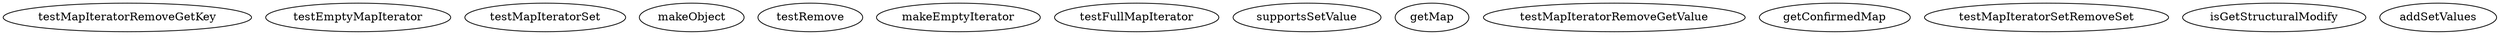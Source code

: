 digraph G {
testMapIteratorRemoveGetKey;
testEmptyMapIterator;
testMapIteratorSet;
makeObject;
testRemove;
makeEmptyIterator;
testFullMapIterator;
supportsSetValue;
getMap;
testMapIteratorRemoveGetValue;
getConfirmedMap;
testMapIteratorSetRemoveSet;
isGetStructuralModify;
addSetValues;
}